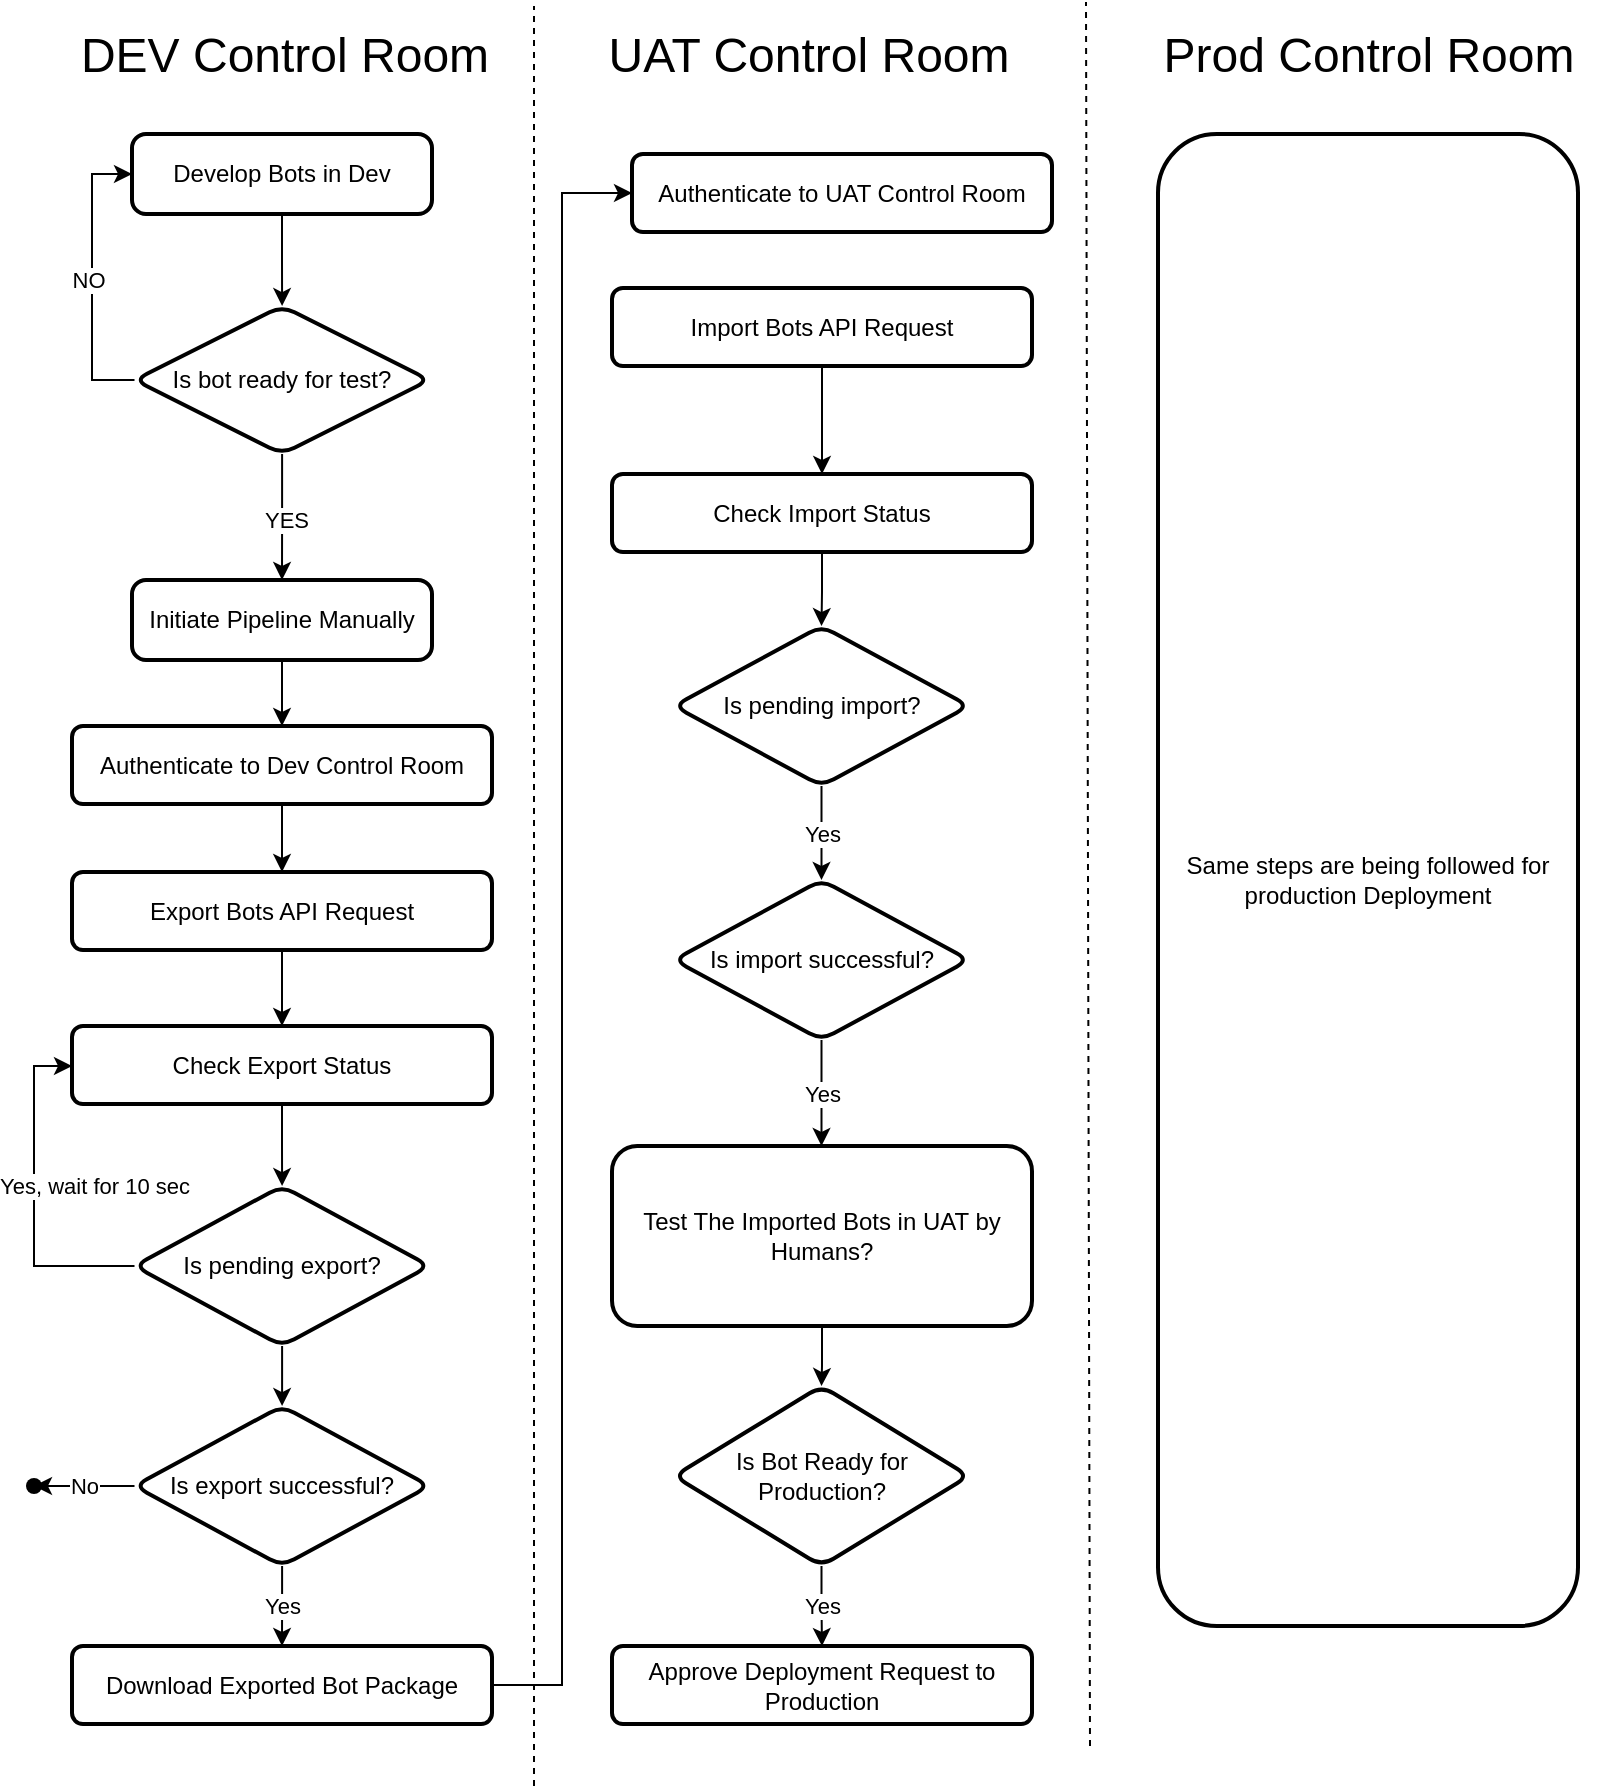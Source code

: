 <mxfile version="21.2.9" type="device">
  <diagram name="Page-1" id="iU7_hYt2CO3HojF6PmOF">
    <mxGraphModel dx="1683" dy="937" grid="1" gridSize="10" guides="1" tooltips="1" connect="1" arrows="1" fold="1" page="1" pageScale="1" pageWidth="850" pageHeight="1100" math="0" shadow="0">
      <root>
        <mxCell id="0" />
        <mxCell id="1" parent="0" />
        <mxCell id="8a4uDkxFIOLA-M8K5NAJ-1" value="" style="endArrow=none;dashed=1;html=1;rounded=0;" edge="1" parent="1">
          <mxGeometry width="50" height="50" relative="1" as="geometry">
            <mxPoint x="281" y="1010" as="sourcePoint" />
            <mxPoint x="281" y="120" as="targetPoint" />
          </mxGeometry>
        </mxCell>
        <mxCell id="8a4uDkxFIOLA-M8K5NAJ-2" value="" style="endArrow=none;dashed=1;html=1;rounded=0;" edge="1" parent="1">
          <mxGeometry width="50" height="50" relative="1" as="geometry">
            <mxPoint x="559" y="990" as="sourcePoint" />
            <mxPoint x="557" y="118" as="targetPoint" />
          </mxGeometry>
        </mxCell>
        <mxCell id="8a4uDkxFIOLA-M8K5NAJ-4" value="&lt;font style=&quot;font-size: 24px;&quot;&gt;DEV Control Room&lt;/font&gt;" style="text;html=1;align=center;verticalAlign=middle;resizable=0;points=[];autosize=1;strokeColor=none;fillColor=none;" vertex="1" parent="1">
          <mxGeometry x="41" y="125" width="230" height="40" as="geometry" />
        </mxCell>
        <mxCell id="8a4uDkxFIOLA-M8K5NAJ-5" value="&lt;font style=&quot;font-size: 24px;&quot;&gt;UAT Control Room&lt;/font&gt;" style="text;html=1;align=center;verticalAlign=middle;resizable=0;points=[];autosize=1;strokeColor=none;fillColor=none;" vertex="1" parent="1">
          <mxGeometry x="308" y="125" width="220" height="40" as="geometry" />
        </mxCell>
        <mxCell id="8a4uDkxFIOLA-M8K5NAJ-6" value="&lt;font style=&quot;font-size: 24px;&quot;&gt;Prod Control Room&lt;/font&gt;" style="text;html=1;align=center;verticalAlign=middle;resizable=0;points=[];autosize=1;strokeColor=none;fillColor=none;" vertex="1" parent="1">
          <mxGeometry x="583" y="125" width="230" height="40" as="geometry" />
        </mxCell>
        <mxCell id="8a4uDkxFIOLA-M8K5NAJ-9" value="" style="edgeStyle=orthogonalEdgeStyle;rounded=0;orthogonalLoop=1;jettySize=auto;html=1;" edge="1" parent="1" source="8a4uDkxFIOLA-M8K5NAJ-7" target="8a4uDkxFIOLA-M8K5NAJ-8">
          <mxGeometry relative="1" as="geometry" />
        </mxCell>
        <mxCell id="8a4uDkxFIOLA-M8K5NAJ-7" value="Develop Bots in Dev" style="rounded=1;whiteSpace=wrap;html=1;absoluteArcSize=1;arcSize=14;strokeWidth=2;" vertex="1" parent="1">
          <mxGeometry x="80" y="184" width="150" height="40" as="geometry" />
        </mxCell>
        <mxCell id="8a4uDkxFIOLA-M8K5NAJ-14" style="edgeStyle=orthogonalEdgeStyle;rounded=0;orthogonalLoop=1;jettySize=auto;html=1;exitX=0;exitY=0.5;exitDx=0;exitDy=0;entryX=0;entryY=0.5;entryDx=0;entryDy=0;" edge="1" parent="1" source="8a4uDkxFIOLA-M8K5NAJ-8" target="8a4uDkxFIOLA-M8K5NAJ-7">
          <mxGeometry relative="1" as="geometry" />
        </mxCell>
        <mxCell id="8a4uDkxFIOLA-M8K5NAJ-15" value="NO" style="edgeLabel;html=1;align=center;verticalAlign=middle;resizable=0;points=[];" vertex="1" connectable="0" parent="8a4uDkxFIOLA-M8K5NAJ-14">
          <mxGeometry x="0.132" y="2" relative="1" as="geometry">
            <mxPoint y="10" as="offset" />
          </mxGeometry>
        </mxCell>
        <mxCell id="8a4uDkxFIOLA-M8K5NAJ-18" value="" style="edgeStyle=orthogonalEdgeStyle;rounded=0;orthogonalLoop=1;jettySize=auto;html=1;" edge="1" parent="1" source="8a4uDkxFIOLA-M8K5NAJ-8" target="8a4uDkxFIOLA-M8K5NAJ-16">
          <mxGeometry relative="1" as="geometry" />
        </mxCell>
        <mxCell id="8a4uDkxFIOLA-M8K5NAJ-8" value="Is bot ready for test?" style="rhombus;whiteSpace=wrap;html=1;rounded=1;arcSize=14;strokeWidth=2;" vertex="1" parent="1">
          <mxGeometry x="81.25" y="270" width="147.5" height="74" as="geometry" />
        </mxCell>
        <mxCell id="8a4uDkxFIOLA-M8K5NAJ-20" value="" style="edgeStyle=orthogonalEdgeStyle;rounded=0;orthogonalLoop=1;jettySize=auto;html=1;" edge="1" parent="1" source="8a4uDkxFIOLA-M8K5NAJ-16" target="8a4uDkxFIOLA-M8K5NAJ-19">
          <mxGeometry relative="1" as="geometry" />
        </mxCell>
        <mxCell id="8a4uDkxFIOLA-M8K5NAJ-16" value="Initiate Pipeline Manually" style="rounded=1;whiteSpace=wrap;html=1;absoluteArcSize=1;arcSize=14;strokeWidth=2;" vertex="1" parent="1">
          <mxGeometry x="80" y="407" width="150" height="40" as="geometry" />
        </mxCell>
        <mxCell id="8a4uDkxFIOLA-M8K5NAJ-26" value="" style="edgeStyle=orthogonalEdgeStyle;rounded=0;orthogonalLoop=1;jettySize=auto;html=1;" edge="1" parent="1" source="8a4uDkxFIOLA-M8K5NAJ-19" target="8a4uDkxFIOLA-M8K5NAJ-24">
          <mxGeometry relative="1" as="geometry" />
        </mxCell>
        <mxCell id="8a4uDkxFIOLA-M8K5NAJ-19" value="Authenticate to Dev Control Room" style="whiteSpace=wrap;html=1;rounded=1;arcSize=14;strokeWidth=2;" vertex="1" parent="1">
          <mxGeometry x="50" y="480" width="210" height="39" as="geometry" />
        </mxCell>
        <mxCell id="8a4uDkxFIOLA-M8K5NAJ-21" value="YES" style="edgeLabel;html=1;align=center;verticalAlign=middle;resizable=0;points=[];" vertex="1" connectable="0" parent="1">
          <mxGeometry x="69" y="230" as="geometry">
            <mxPoint x="88" y="147" as="offset" />
          </mxGeometry>
        </mxCell>
        <mxCell id="8a4uDkxFIOLA-M8K5NAJ-29" value="" style="edgeStyle=orthogonalEdgeStyle;rounded=0;orthogonalLoop=1;jettySize=auto;html=1;" edge="1" parent="1" source="8a4uDkxFIOLA-M8K5NAJ-22" target="8a4uDkxFIOLA-M8K5NAJ-25">
          <mxGeometry relative="1" as="geometry" />
        </mxCell>
        <mxCell id="8a4uDkxFIOLA-M8K5NAJ-22" value="Check Export Status" style="whiteSpace=wrap;html=1;rounded=1;arcSize=14;strokeWidth=2;" vertex="1" parent="1">
          <mxGeometry x="50" y="630" width="210" height="39" as="geometry" />
        </mxCell>
        <mxCell id="8a4uDkxFIOLA-M8K5NAJ-27" value="" style="edgeStyle=orthogonalEdgeStyle;rounded=0;orthogonalLoop=1;jettySize=auto;html=1;" edge="1" parent="1" source="8a4uDkxFIOLA-M8K5NAJ-24" target="8a4uDkxFIOLA-M8K5NAJ-22">
          <mxGeometry relative="1" as="geometry" />
        </mxCell>
        <mxCell id="8a4uDkxFIOLA-M8K5NAJ-24" value="Export Bots API Request" style="whiteSpace=wrap;html=1;rounded=1;arcSize=14;strokeWidth=2;" vertex="1" parent="1">
          <mxGeometry x="50" y="553" width="210" height="39" as="geometry" />
        </mxCell>
        <mxCell id="8a4uDkxFIOLA-M8K5NAJ-30" style="edgeStyle=orthogonalEdgeStyle;rounded=0;orthogonalLoop=1;jettySize=auto;html=1;entryX=0;entryY=0.5;entryDx=0;entryDy=0;" edge="1" parent="1" source="8a4uDkxFIOLA-M8K5NAJ-25" target="8a4uDkxFIOLA-M8K5NAJ-22">
          <mxGeometry relative="1" as="geometry">
            <Array as="points">
              <mxPoint x="31" y="750" />
              <mxPoint x="31" y="650" />
              <mxPoint x="50" y="650" />
            </Array>
          </mxGeometry>
        </mxCell>
        <mxCell id="8a4uDkxFIOLA-M8K5NAJ-31" value="Yes, wait for 10 sec" style="edgeLabel;html=1;align=center;verticalAlign=middle;resizable=0;points=[];" vertex="1" connectable="0" parent="8a4uDkxFIOLA-M8K5NAJ-30">
          <mxGeometry x="0.036" relative="1" as="geometry">
            <mxPoint x="30" y="-3" as="offset" />
          </mxGeometry>
        </mxCell>
        <mxCell id="8a4uDkxFIOLA-M8K5NAJ-33" value="" style="edgeStyle=orthogonalEdgeStyle;rounded=0;orthogonalLoop=1;jettySize=auto;html=1;" edge="1" parent="1" source="8a4uDkxFIOLA-M8K5NAJ-25" target="8a4uDkxFIOLA-M8K5NAJ-32">
          <mxGeometry relative="1" as="geometry" />
        </mxCell>
        <mxCell id="8a4uDkxFIOLA-M8K5NAJ-25" value="Is pending export?" style="rhombus;whiteSpace=wrap;html=1;rounded=1;arcSize=14;strokeWidth=2;" vertex="1" parent="1">
          <mxGeometry x="81.25" y="710" width="147.5" height="80" as="geometry" />
        </mxCell>
        <mxCell id="8a4uDkxFIOLA-M8K5NAJ-38" value="No" style="edgeStyle=orthogonalEdgeStyle;rounded=0;orthogonalLoop=1;jettySize=auto;html=1;" edge="1" parent="1" source="8a4uDkxFIOLA-M8K5NAJ-32" target="8a4uDkxFIOLA-M8K5NAJ-37">
          <mxGeometry relative="1" as="geometry" />
        </mxCell>
        <mxCell id="8a4uDkxFIOLA-M8K5NAJ-40" value="Yes" style="edgeStyle=orthogonalEdgeStyle;rounded=0;orthogonalLoop=1;jettySize=auto;html=1;" edge="1" parent="1" source="8a4uDkxFIOLA-M8K5NAJ-32" target="8a4uDkxFIOLA-M8K5NAJ-39">
          <mxGeometry relative="1" as="geometry" />
        </mxCell>
        <mxCell id="8a4uDkxFIOLA-M8K5NAJ-32" value="Is export successful?" style="rhombus;whiteSpace=wrap;html=1;rounded=1;arcSize=14;strokeWidth=2;" vertex="1" parent="1">
          <mxGeometry x="81.25" y="820" width="147.5" height="80" as="geometry" />
        </mxCell>
        <mxCell id="8a4uDkxFIOLA-M8K5NAJ-37" value="" style="shape=waypoint;sketch=0;size=6;pointerEvents=1;points=[];fillColor=default;resizable=0;rotatable=0;perimeter=centerPerimeter;snapToPoint=1;rounded=1;arcSize=14;strokeWidth=2;" vertex="1" parent="1">
          <mxGeometry x="21" y="850" width="20" height="20" as="geometry" />
        </mxCell>
        <mxCell id="8a4uDkxFIOLA-M8K5NAJ-69" style="edgeStyle=orthogonalEdgeStyle;rounded=0;orthogonalLoop=1;jettySize=auto;html=1;entryX=0;entryY=0.5;entryDx=0;entryDy=0;" edge="1" parent="1" source="8a4uDkxFIOLA-M8K5NAJ-39" target="8a4uDkxFIOLA-M8K5NAJ-66">
          <mxGeometry relative="1" as="geometry" />
        </mxCell>
        <mxCell id="8a4uDkxFIOLA-M8K5NAJ-39" value="Download Exported Bot Package" style="whiteSpace=wrap;html=1;rounded=1;arcSize=14;strokeWidth=2;" vertex="1" parent="1">
          <mxGeometry x="50" y="940" width="210" height="39" as="geometry" />
        </mxCell>
        <mxCell id="8a4uDkxFIOLA-M8K5NAJ-41" value="Same steps are being followed for production Deployment" style="whiteSpace=wrap;html=1;rounded=1;arcSize=14;strokeWidth=2;" vertex="1" parent="1">
          <mxGeometry x="593" y="184" width="210" height="746" as="geometry" />
        </mxCell>
        <mxCell id="8a4uDkxFIOLA-M8K5NAJ-62" value="" style="edgeStyle=orthogonalEdgeStyle;rounded=0;orthogonalLoop=1;jettySize=auto;html=1;" edge="1" parent="1" source="8a4uDkxFIOLA-M8K5NAJ-43" target="8a4uDkxFIOLA-M8K5NAJ-61">
          <mxGeometry relative="1" as="geometry" />
        </mxCell>
        <mxCell id="8a4uDkxFIOLA-M8K5NAJ-43" value="Import Bots API Request" style="whiteSpace=wrap;html=1;rounded=1;arcSize=14;strokeWidth=2;" vertex="1" parent="1">
          <mxGeometry x="320" y="261" width="210" height="39" as="geometry" />
        </mxCell>
        <mxCell id="8a4uDkxFIOLA-M8K5NAJ-45" value="Approve Deployment Request to Production" style="whiteSpace=wrap;html=1;rounded=1;arcSize=14;strokeWidth=2;" vertex="1" parent="1">
          <mxGeometry x="320" y="940" width="210" height="39" as="geometry" />
        </mxCell>
        <mxCell id="8a4uDkxFIOLA-M8K5NAJ-64" value="Yes" style="edgeStyle=orthogonalEdgeStyle;rounded=0;orthogonalLoop=1;jettySize=auto;html=1;" edge="1" parent="1" source="8a4uDkxFIOLA-M8K5NAJ-47" target="8a4uDkxFIOLA-M8K5NAJ-50">
          <mxGeometry relative="1" as="geometry" />
        </mxCell>
        <mxCell id="8a4uDkxFIOLA-M8K5NAJ-47" value="Is pending import?" style="rhombus;whiteSpace=wrap;html=1;rounded=1;arcSize=14;strokeWidth=2;" vertex="1" parent="1">
          <mxGeometry x="351" y="430" width="147.5" height="80" as="geometry" />
        </mxCell>
        <mxCell id="8a4uDkxFIOLA-M8K5NAJ-55" value="Yes" style="edgeStyle=orthogonalEdgeStyle;rounded=0;orthogonalLoop=1;jettySize=auto;html=1;" edge="1" parent="1" source="8a4uDkxFIOLA-M8K5NAJ-50" target="8a4uDkxFIOLA-M8K5NAJ-54">
          <mxGeometry relative="1" as="geometry">
            <Array as="points">
              <mxPoint x="425" y="670" />
              <mxPoint x="425" y="670" />
            </Array>
          </mxGeometry>
        </mxCell>
        <mxCell id="8a4uDkxFIOLA-M8K5NAJ-50" value="Is import successful?" style="rhombus;whiteSpace=wrap;html=1;rounded=1;arcSize=14;strokeWidth=2;" vertex="1" parent="1">
          <mxGeometry x="351" y="557" width="147.5" height="80" as="geometry" />
        </mxCell>
        <mxCell id="8a4uDkxFIOLA-M8K5NAJ-60" value="" style="edgeStyle=orthogonalEdgeStyle;rounded=0;orthogonalLoop=1;jettySize=auto;html=1;" edge="1" parent="1" source="8a4uDkxFIOLA-M8K5NAJ-54" target="8a4uDkxFIOLA-M8K5NAJ-59">
          <mxGeometry relative="1" as="geometry" />
        </mxCell>
        <mxCell id="8a4uDkxFIOLA-M8K5NAJ-54" value="Test The Imported Bots in UAT by Humans?" style="whiteSpace=wrap;html=1;rounded=1;arcSize=14;strokeWidth=2;" vertex="1" parent="1">
          <mxGeometry x="320" y="690" width="210" height="90" as="geometry" />
        </mxCell>
        <mxCell id="8a4uDkxFIOLA-M8K5NAJ-65" value="Yes" style="edgeStyle=orthogonalEdgeStyle;rounded=0;orthogonalLoop=1;jettySize=auto;html=1;" edge="1" parent="1" source="8a4uDkxFIOLA-M8K5NAJ-59" target="8a4uDkxFIOLA-M8K5NAJ-45">
          <mxGeometry relative="1" as="geometry" />
        </mxCell>
        <mxCell id="8a4uDkxFIOLA-M8K5NAJ-59" value="Is Bot Ready for Production?" style="rhombus;whiteSpace=wrap;html=1;rounded=1;arcSize=14;strokeWidth=2;" vertex="1" parent="1">
          <mxGeometry x="351" y="810" width="147.5" height="90" as="geometry" />
        </mxCell>
        <mxCell id="8a4uDkxFIOLA-M8K5NAJ-63" value="" style="edgeStyle=orthogonalEdgeStyle;rounded=0;orthogonalLoop=1;jettySize=auto;html=1;" edge="1" parent="1" source="8a4uDkxFIOLA-M8K5NAJ-61" target="8a4uDkxFIOLA-M8K5NAJ-47">
          <mxGeometry relative="1" as="geometry" />
        </mxCell>
        <mxCell id="8a4uDkxFIOLA-M8K5NAJ-61" value="Check Import Status" style="whiteSpace=wrap;html=1;rounded=1;arcSize=14;strokeWidth=2;" vertex="1" parent="1">
          <mxGeometry x="320" y="354" width="210" height="39" as="geometry" />
        </mxCell>
        <mxCell id="8a4uDkxFIOLA-M8K5NAJ-66" value="Authenticate to UAT Control Room" style="whiteSpace=wrap;html=1;rounded=1;arcSize=14;strokeWidth=2;" vertex="1" parent="1">
          <mxGeometry x="330" y="194" width="210" height="39" as="geometry" />
        </mxCell>
      </root>
    </mxGraphModel>
  </diagram>
</mxfile>
